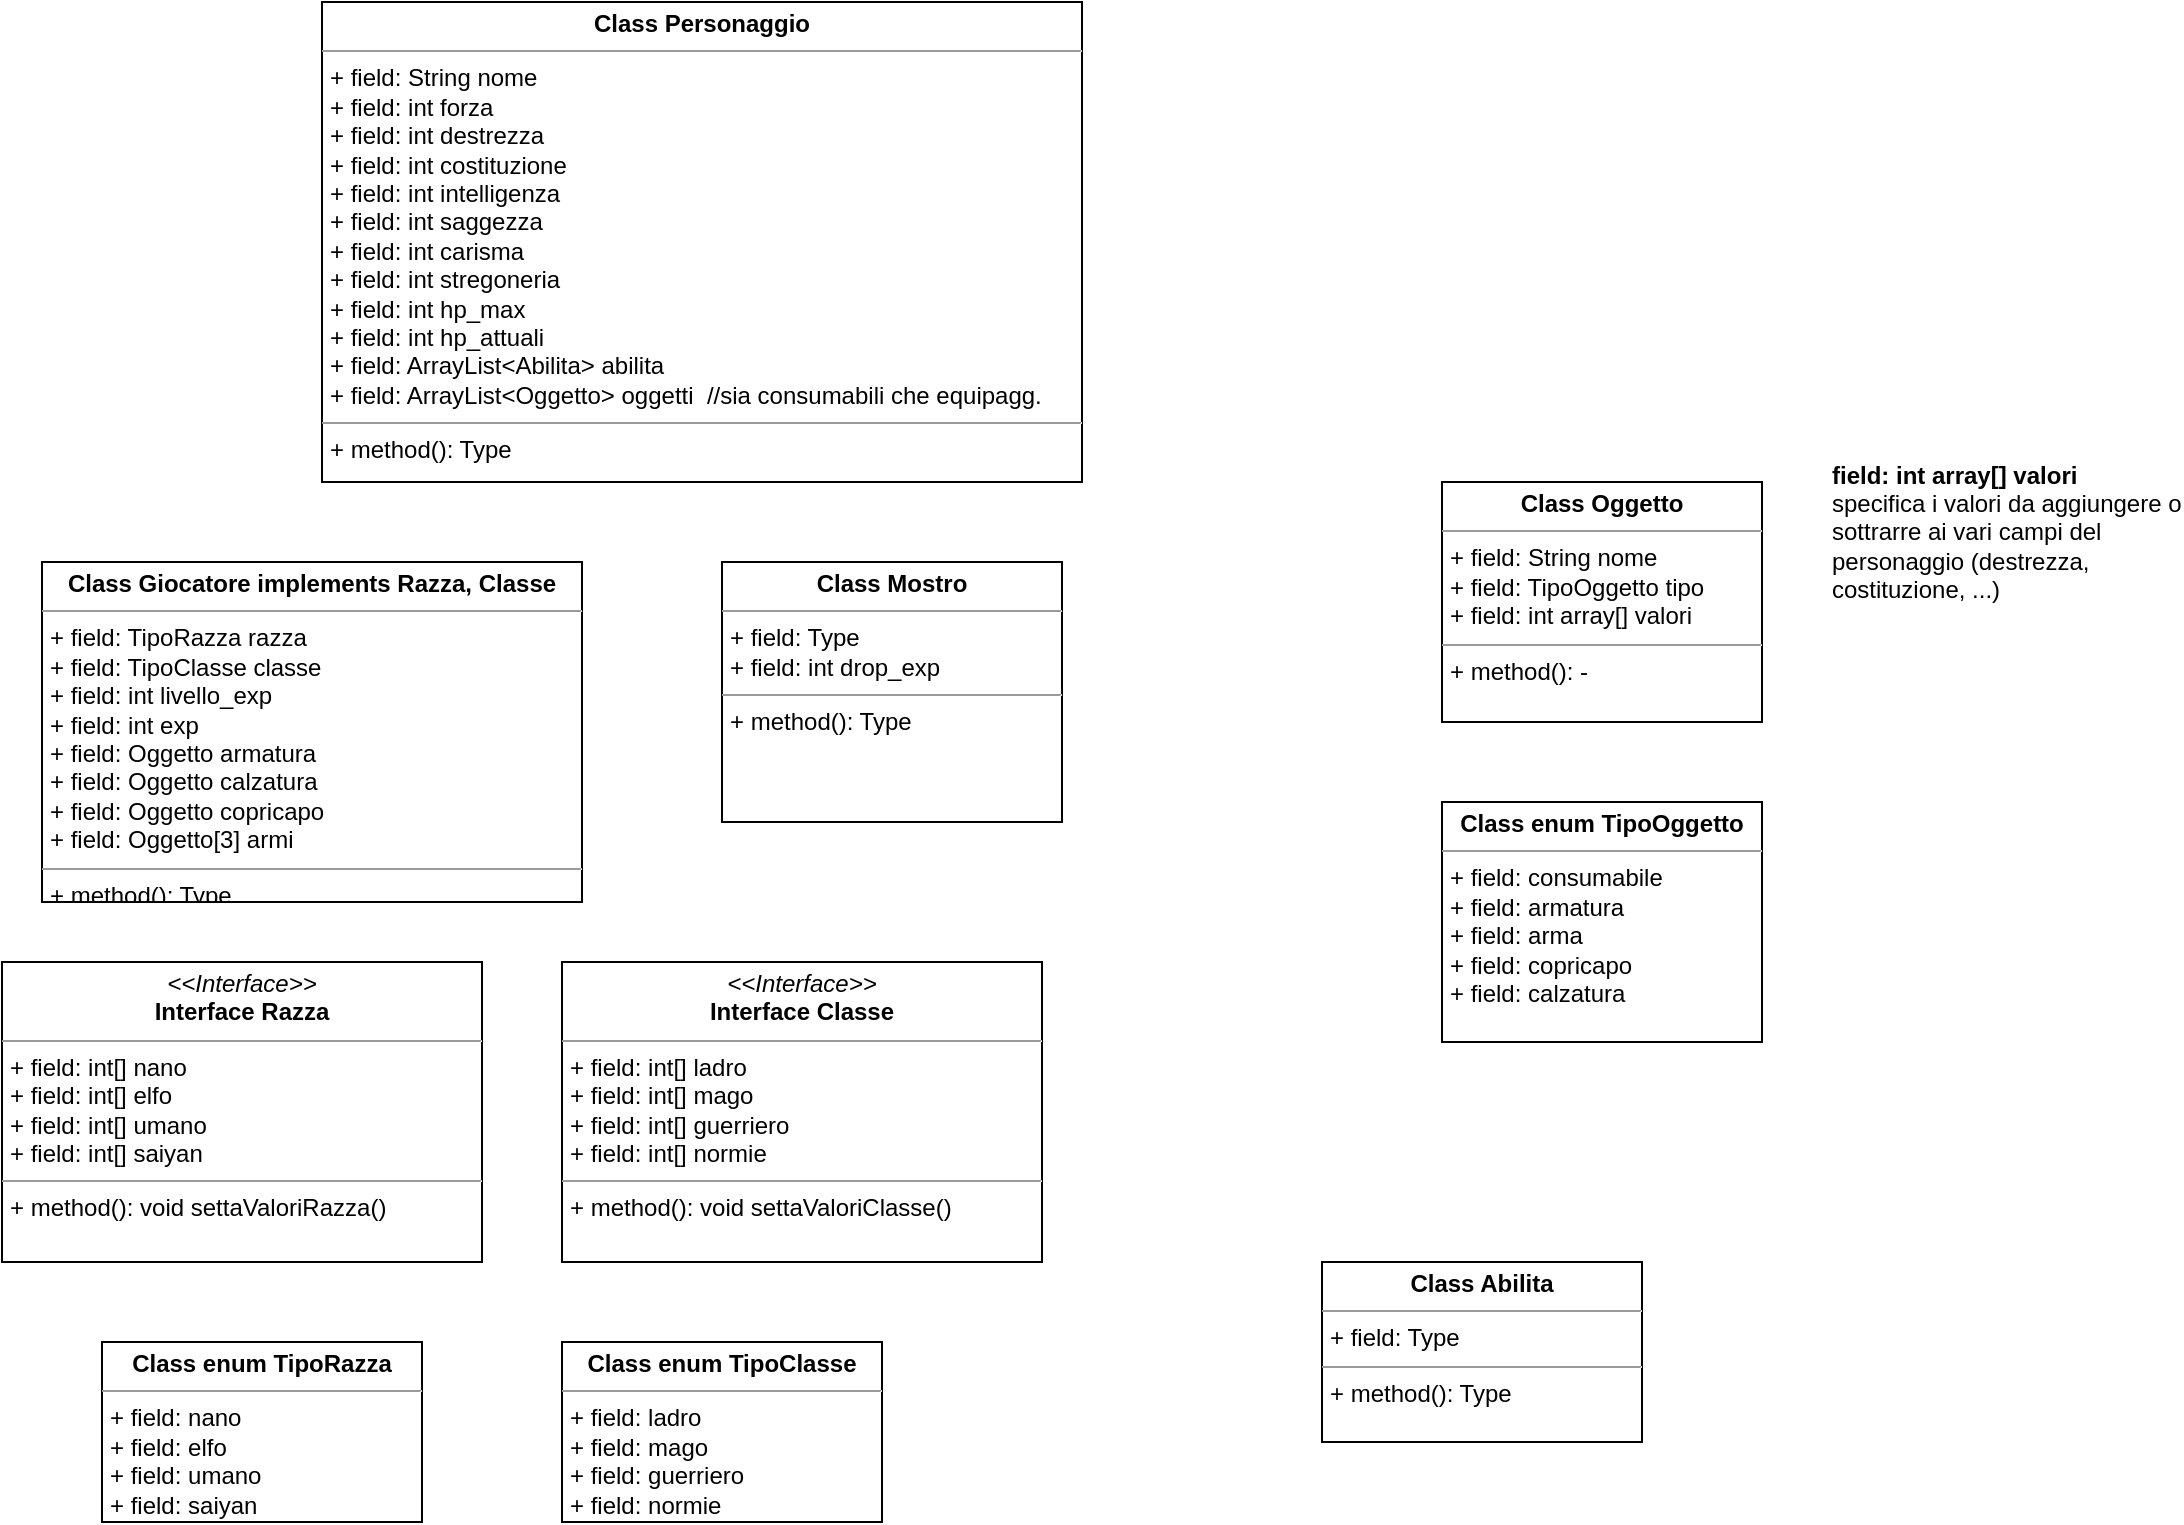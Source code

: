 <mxfile version="14.5.1" type="device"><diagram id="PpFdhZkzTtKQswlK1tEf" name="Pagina-1"><mxGraphModel dx="852" dy="486" grid="1" gridSize="10" guides="1" tooltips="1" connect="1" arrows="1" fold="1" page="1" pageScale="1" pageWidth="1169" pageHeight="827" math="0" shadow="0"><root><mxCell id="0"/><mxCell id="1" parent="0"/><mxCell id="bzQ3OlqagobDSiWc3f1m-5" value="&lt;p style=&quot;margin: 0px ; margin-top: 4px ; text-align: center&quot;&gt;&lt;b&gt;Class Personaggio&lt;/b&gt;&lt;/p&gt;&lt;hr size=&quot;1&quot;&gt;&lt;p style=&quot;margin: 0px ; margin-left: 4px&quot;&gt;+ field: String nome&lt;/p&gt;&lt;p style=&quot;margin: 0px ; margin-left: 4px&quot;&gt;+ field: int forza&lt;br&gt;&lt;/p&gt;&lt;p style=&quot;margin: 0px ; margin-left: 4px&quot;&gt;+ field: int destrezza&lt;br&gt;&lt;/p&gt;&lt;p style=&quot;margin: 0px ; margin-left: 4px&quot;&gt;+ field: int costituzione&lt;br&gt;&lt;/p&gt;&lt;p style=&quot;margin: 0px ; margin-left: 4px&quot;&gt;+ field: int intelligenza&lt;br&gt;&lt;/p&gt;&lt;p style=&quot;margin: 0px ; margin-left: 4px&quot;&gt;+ field: int saggezza&lt;br&gt;&lt;/p&gt;&lt;p style=&quot;margin: 0px ; margin-left: 4px&quot;&gt;+ field: int carisma&lt;br&gt;&lt;/p&gt;&lt;p style=&quot;margin: 0px ; margin-left: 4px&quot;&gt;+ field: int stregoneria&lt;/p&gt;&lt;p style=&quot;margin: 0px ; margin-left: 4px&quot;&gt;+ field: int hp_max&lt;br&gt;&lt;/p&gt;&lt;p style=&quot;margin: 0px ; margin-left: 4px&quot;&gt;+ field: int hp_attuali&lt;br&gt;&lt;/p&gt;&lt;p style=&quot;margin: 0px ; margin-left: 4px&quot;&gt;+ field: ArrayList&amp;lt;Abilita&amp;gt; abilita&lt;br&gt;&lt;/p&gt;&lt;p style=&quot;margin: 0px ; margin-left: 4px&quot;&gt;+ field: ArrayList&amp;lt;Oggetto&amp;gt; oggetti&amp;nbsp; //sia consumabili che equipagg.&lt;br&gt;&lt;/p&gt;&lt;hr size=&quot;1&quot;&gt;&lt;p style=&quot;margin: 0px ; margin-left: 4px&quot;&gt;+ method(): Type&lt;/p&gt;" style="verticalAlign=top;align=left;overflow=fill;fontSize=12;fontFamily=Helvetica;html=1;" vertex="1" parent="1"><mxGeometry x="200" y="40" width="380" height="240" as="geometry"/></mxCell><mxCell id="bzQ3OlqagobDSiWc3f1m-7" value="&lt;p style=&quot;margin: 0px ; margin-top: 4px ; text-align: center&quot;&gt;&lt;b&gt;Class Giocatore implements Razza, Classe&lt;/b&gt;&lt;/p&gt;&lt;hr size=&quot;1&quot;&gt;&lt;p style=&quot;margin: 0px ; margin-left: 4px&quot;&gt;&lt;span&gt;+ field: TipoRazza razza&lt;/span&gt;&lt;br&gt;&lt;/p&gt;&lt;p style=&quot;margin: 0px ; margin-left: 4px&quot;&gt;+ field: TipoClasse classe&lt;span&gt;&lt;br&gt;&lt;/span&gt;&lt;/p&gt;&lt;p style=&quot;margin: 0px ; margin-left: 4px&quot;&gt;+ field: int livello_exp&lt;br&gt;&lt;/p&gt;&lt;p style=&quot;margin: 0px ; margin-left: 4px&quot;&gt;+ field: int exp&lt;br&gt;&lt;/p&gt;&lt;p style=&quot;margin: 0px ; margin-left: 4px&quot;&gt;+ field: Oggetto armatura&lt;br&gt;&lt;/p&gt;&lt;p style=&quot;margin: 0px ; margin-left: 4px&quot;&gt;+ field: Oggetto calzatura&lt;br&gt;&lt;/p&gt;&lt;p style=&quot;margin: 0px ; margin-left: 4px&quot;&gt;+ field: Oggetto copricapo&lt;br&gt;&lt;/p&gt;&lt;p style=&quot;margin: 0px ; margin-left: 4px&quot;&gt;+ field: Oggetto[3] armi&lt;br&gt;&lt;/p&gt;&lt;hr size=&quot;1&quot;&gt;&lt;p style=&quot;margin: 0px ; margin-left: 4px&quot;&gt;+ method(): Type&lt;/p&gt;" style="verticalAlign=top;align=left;overflow=fill;fontSize=12;fontFamily=Helvetica;html=1;" vertex="1" parent="1"><mxGeometry x="60" y="320" width="270" height="170" as="geometry"/></mxCell><mxCell id="bzQ3OlqagobDSiWc3f1m-8" value="&lt;p style=&quot;margin: 0px ; margin-top: 4px ; text-align: center&quot;&gt;&lt;b&gt;Class Mostro&lt;/b&gt;&lt;/p&gt;&lt;hr size=&quot;1&quot;&gt;&lt;p style=&quot;margin: 0px ; margin-left: 4px&quot;&gt;+ field: Type&lt;br&gt;+ field: int drop_exp&lt;br&gt;&lt;/p&gt;&lt;hr size=&quot;1&quot;&gt;&lt;p style=&quot;margin: 0px ; margin-left: 4px&quot;&gt;+ method(): Type&lt;/p&gt;" style="verticalAlign=top;align=left;overflow=fill;fontSize=12;fontFamily=Helvetica;html=1;" vertex="1" parent="1"><mxGeometry x="400" y="320" width="170" height="130" as="geometry"/></mxCell><mxCell id="bzQ3OlqagobDSiWc3f1m-9" value="&lt;p style=&quot;margin: 0px ; margin-top: 4px ; text-align: center&quot;&gt;&lt;i&gt;&amp;lt;&amp;lt;Interface&amp;gt;&amp;gt;&lt;/i&gt;&lt;br&gt;&lt;b&gt;Interface Razza&lt;/b&gt;&lt;/p&gt;&lt;hr size=&quot;1&quot;&gt;&lt;p style=&quot;margin: 0px ; margin-left: 4px&quot;&gt;+&amp;nbsp;&lt;span&gt;field: int[] nano&lt;br&gt;&lt;/span&gt;&lt;/p&gt;&lt;p style=&quot;margin: 0px ; margin-left: 4px&quot;&gt;+&amp;nbsp;field: int[] elfo&lt;span&gt;&lt;br&gt;&lt;/span&gt;&lt;/p&gt;&lt;p style=&quot;margin: 0px ; margin-left: 4px&quot;&gt;+&amp;nbsp;field: int[] umano&lt;br&gt;&lt;/p&gt;&lt;p style=&quot;margin: 0px ; margin-left: 4px&quot;&gt;+&amp;nbsp;field: int[] saiyan&lt;br&gt;&lt;/p&gt;&lt;hr size=&quot;1&quot;&gt;&lt;p style=&quot;margin: 0px ; margin-left: 4px&quot;&gt;+ method(): void settaValoriRazza()&lt;/p&gt;" style="verticalAlign=top;align=left;overflow=fill;fontSize=12;fontFamily=Helvetica;html=1;" vertex="1" parent="1"><mxGeometry x="40" y="520" width="240" height="150" as="geometry"/></mxCell><mxCell id="bzQ3OlqagobDSiWc3f1m-10" value="&lt;p style=&quot;margin: 0px ; margin-top: 4px ; text-align: center&quot;&gt;&lt;i&gt;&amp;lt;&amp;lt;Interface&amp;gt;&amp;gt;&lt;/i&gt;&lt;br&gt;&lt;b&gt;Interface Classe&lt;/b&gt;&lt;/p&gt;&lt;hr size=&quot;1&quot;&gt;&lt;p style=&quot;margin: 0px ; margin-left: 4px&quot;&gt;+&amp;nbsp;&lt;span&gt;field: int[] ladro&lt;br&gt;&lt;/span&gt;&lt;/p&gt;&lt;p style=&quot;margin: 0px ; margin-left: 4px&quot;&gt;+&amp;nbsp;field: int[] mago&lt;span&gt;&lt;br&gt;&lt;/span&gt;&lt;/p&gt;&lt;p style=&quot;margin: 0px ; margin-left: 4px&quot;&gt;+&amp;nbsp;field: int[] guerriero&lt;br&gt;&lt;/p&gt;&lt;p style=&quot;margin: 0px ; margin-left: 4px&quot;&gt;+&amp;nbsp;field: int[] normie&lt;br&gt;&lt;/p&gt;&lt;hr size=&quot;1&quot;&gt;&lt;p style=&quot;margin: 0px ; margin-left: 4px&quot;&gt;+ method(): void settaValoriClasse()&lt;/p&gt;" style="verticalAlign=top;align=left;overflow=fill;fontSize=12;fontFamily=Helvetica;html=1;" vertex="1" parent="1"><mxGeometry x="320" y="520" width="240" height="150" as="geometry"/></mxCell><mxCell id="bzQ3OlqagobDSiWc3f1m-12" value="&lt;p style=&quot;margin: 0px ; margin-top: 4px ; text-align: center&quot;&gt;&lt;b&gt;Class Oggetto&lt;/b&gt;&lt;/p&gt;&lt;hr size=&quot;1&quot;&gt;&lt;p style=&quot;margin: 0px ; margin-left: 4px&quot;&gt;+ field: String nome&lt;br&gt;+ field: TipoOggetto tipo&lt;br&gt;&lt;/p&gt;&lt;p style=&quot;margin: 0px ; margin-left: 4px&quot;&gt;+ field: int array[] valori&lt;br&gt;&lt;/p&gt;&lt;hr size=&quot;1&quot;&gt;&lt;p style=&quot;margin: 0px ; margin-left: 4px&quot;&gt;+ method(): -&lt;/p&gt;" style="verticalAlign=top;align=left;overflow=fill;fontSize=12;fontFamily=Helvetica;html=1;" vertex="1" parent="1"><mxGeometry x="760" y="280" width="160" height="120" as="geometry"/></mxCell><mxCell id="bzQ3OlqagobDSiWc3f1m-14" value="&lt;p style=&quot;margin: 0px ; margin-top: 4px ; text-align: center&quot;&gt;&lt;b&gt;Class enum TipoOggetto&lt;/b&gt;&lt;/p&gt;&lt;hr size=&quot;1&quot;&gt;&lt;p style=&quot;margin: 0px ; margin-left: 4px&quot;&gt;+ field: consumabile&lt;br&gt;&lt;/p&gt;&lt;p style=&quot;margin: 0px ; margin-left: 4px&quot;&gt;+ field: armatura&lt;br&gt;&lt;/p&gt;&lt;p style=&quot;margin: 0px ; margin-left: 4px&quot;&gt;+ field: arma&lt;/p&gt;&lt;p style=&quot;margin: 0px ; margin-left: 4px&quot;&gt;+ field: copricapo&lt;br&gt;&lt;/p&gt;&lt;p style=&quot;margin: 0px ; margin-left: 4px&quot;&gt;+ field: calzatura&amp;nbsp;&lt;/p&gt;" style="verticalAlign=top;align=left;overflow=fill;fontSize=12;fontFamily=Helvetica;html=1;" vertex="1" parent="1"><mxGeometry x="760" y="440" width="160" height="120" as="geometry"/></mxCell><mxCell id="bzQ3OlqagobDSiWc3f1m-17" value="&lt;b&gt;f&lt;/b&gt;&lt;span&gt;&lt;b&gt;ield: int array[] valori&lt;/b&gt;&lt;br&gt;specifica i valori da aggiungere o sottrarre ai vari campi del personaggio (destrezza, costituzione, ...)&lt;br&gt;&lt;/span&gt;" style="text;html=1;strokeColor=none;fillColor=none;align=left;verticalAlign=middle;whiteSpace=wrap;rounded=0;" vertex="1" parent="1"><mxGeometry x="953" y="260" width="177" height="90" as="geometry"/></mxCell><mxCell id="bzQ3OlqagobDSiWc3f1m-18" value="&lt;p style=&quot;margin: 0px ; margin-top: 4px ; text-align: center&quot;&gt;&lt;b&gt;Class enum TipoRazza&lt;/b&gt;&lt;/p&gt;&lt;hr size=&quot;1&quot;&gt;&lt;p style=&quot;margin: 0px ; margin-left: 4px&quot;&gt;+ field: nano&lt;/p&gt;&lt;p style=&quot;margin: 0px ; margin-left: 4px&quot;&gt;+ field: elfo&lt;br&gt;&lt;/p&gt;&lt;p style=&quot;margin: 0px ; margin-left: 4px&quot;&gt;+ field: umano&lt;br&gt;&lt;/p&gt;&lt;p style=&quot;margin: 0px ; margin-left: 4px&quot;&gt;+ field: saiyan&lt;/p&gt;" style="verticalAlign=top;align=left;overflow=fill;fontSize=12;fontFamily=Helvetica;html=1;" vertex="1" parent="1"><mxGeometry x="90" y="710" width="160" height="90" as="geometry"/></mxCell><mxCell id="bzQ3OlqagobDSiWc3f1m-19" value="&lt;p style=&quot;margin: 0px ; margin-top: 4px ; text-align: center&quot;&gt;&lt;b&gt;Class enum TipoClasse&lt;/b&gt;&lt;/p&gt;&lt;hr size=&quot;1&quot;&gt;&lt;p style=&quot;margin: 0px ; margin-left: 4px&quot;&gt;+ field: ladro&lt;/p&gt;&lt;p style=&quot;margin: 0px ; margin-left: 4px&quot;&gt;+ field: mago&lt;br&gt;&lt;/p&gt;&lt;p style=&quot;margin: 0px ; margin-left: 4px&quot;&gt;+ field: guerriero&lt;br&gt;&lt;/p&gt;&lt;p style=&quot;margin: 0px ; margin-left: 4px&quot;&gt;+ field: normie&lt;/p&gt;" style="verticalAlign=top;align=left;overflow=fill;fontSize=12;fontFamily=Helvetica;html=1;" vertex="1" parent="1"><mxGeometry x="320" y="710" width="160" height="90" as="geometry"/></mxCell><mxCell id="bzQ3OlqagobDSiWc3f1m-20" value="&lt;p style=&quot;margin: 0px ; margin-top: 4px ; text-align: center&quot;&gt;&lt;b&gt;Class Abilita&lt;/b&gt;&lt;/p&gt;&lt;hr size=&quot;1&quot;&gt;&lt;p style=&quot;margin: 0px ; margin-left: 4px&quot;&gt;+ field: Type&lt;/p&gt;&lt;hr size=&quot;1&quot;&gt;&lt;p style=&quot;margin: 0px ; margin-left: 4px&quot;&gt;+ method(): Type&lt;/p&gt;" style="verticalAlign=top;align=left;overflow=fill;fontSize=12;fontFamily=Helvetica;html=1;" vertex="1" parent="1"><mxGeometry x="700" y="670" width="160" height="90" as="geometry"/></mxCell></root></mxGraphModel></diagram></mxfile>